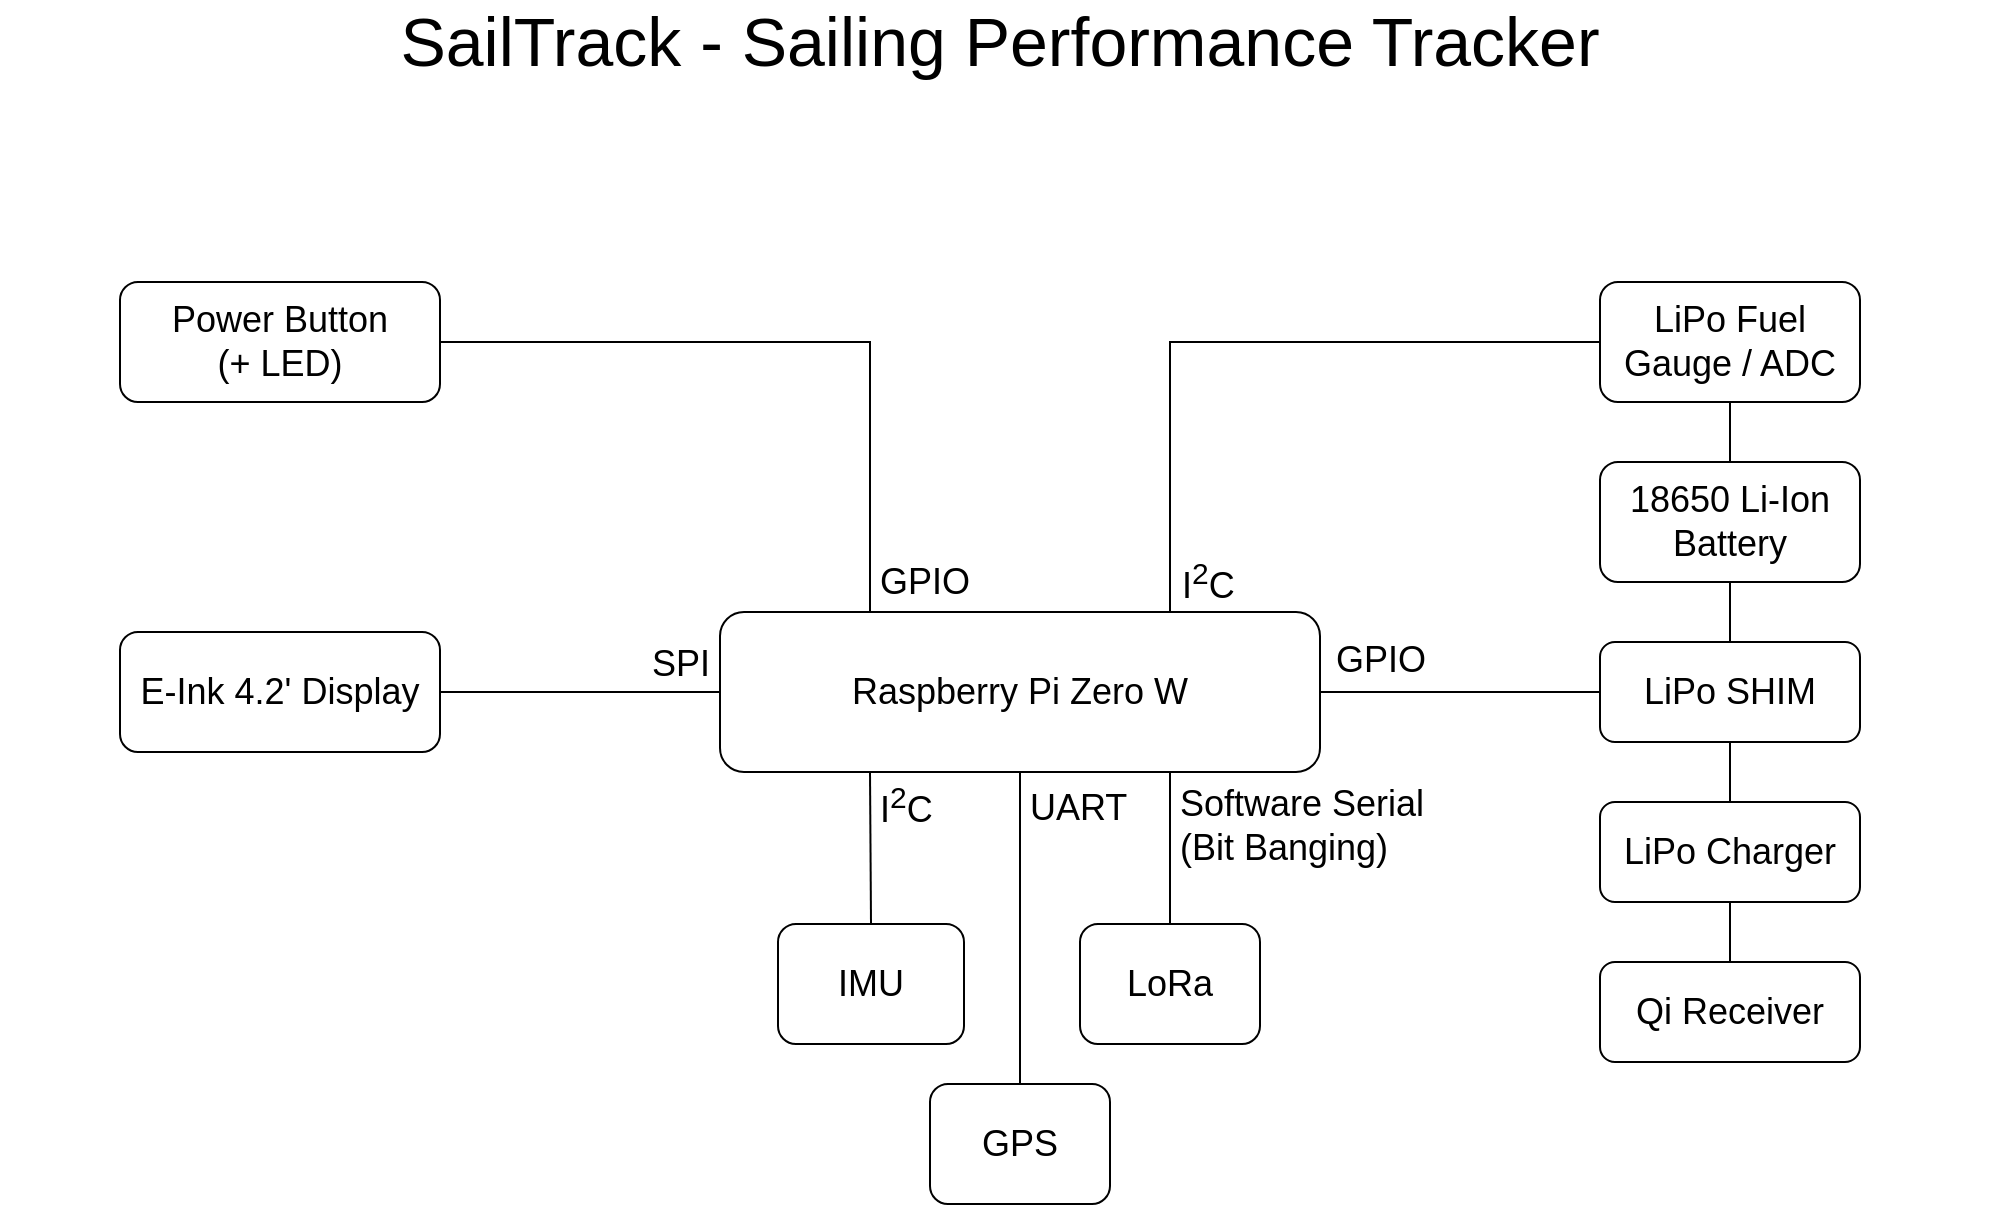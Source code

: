 <mxfile version="13.6.2" type="github" pages="2">
  <diagram id="V4FTzWyZD4six6puE1jL" name="Block Scheme">
    <mxGraphModel dx="976" dy="928" grid="1" gridSize="10" guides="1" tooltips="1" connect="1" arrows="1" fold="1" page="1" pageScale="1" pageWidth="1169" pageHeight="827" math="0" shadow="0">
      <root>
        <mxCell id="0" />
        <mxCell id="1" parent="0" />
        <mxCell id="_kuUMLCEP43ewe5qfL54-1" value="SailTrack - Sailing Performance Tracker" style="text;html=1;strokeColor=none;fillColor=none;align=center;verticalAlign=middle;whiteSpace=wrap;rounded=0;fontFamily=Helvetica;FType=g;fontStyle=0;fontSize=34;labelBorderColor=none;" parent="1" vertex="1">
          <mxGeometry x="80" y="40" width="1000" height="40" as="geometry" />
        </mxCell>
        <mxCell id="_kuUMLCEP43ewe5qfL54-18" style="edgeStyle=orthogonalEdgeStyle;rounded=0;orthogonalLoop=1;jettySize=auto;html=1;exitX=1;exitY=0.5;exitDx=0;exitDy=0;entryX=0;entryY=0.5;entryDx=0;entryDy=0;endArrow=none;endFill=0;fontFamily=Helvetica;fontSize=18;" parent="1" source="_kuUMLCEP43ewe5qfL54-2" target="_kuUMLCEP43ewe5qfL54-7" edge="1">
          <mxGeometry relative="1" as="geometry" />
        </mxCell>
        <mxCell id="_kuUMLCEP43ewe5qfL54-49" value="GPIO" style="edgeLabel;html=1;align=center;verticalAlign=middle;resizable=0;points=[];fontSize=18;fontFamily=Helvetica;" parent="_kuUMLCEP43ewe5qfL54-18" vertex="1" connectable="0">
          <mxGeometry x="-0.307" relative="1" as="geometry">
            <mxPoint x="-19.24" y="-16" as="offset" />
          </mxGeometry>
        </mxCell>
        <mxCell id="_kuUMLCEP43ewe5qfL54-2" value="&lt;font style=&quot;font-size: 18px&quot;&gt;Raspberry Pi Zero W&lt;/font&gt;" style="rounded=1;whiteSpace=wrap;html=1;fontFamily=Helvetica;fontSize=18;align=center;" parent="1" vertex="1">
          <mxGeometry x="440" y="345" width="300" height="80" as="geometry" />
        </mxCell>
        <mxCell id="_kuUMLCEP43ewe5qfL54-20" style="edgeStyle=orthogonalEdgeStyle;rounded=0;orthogonalLoop=1;jettySize=auto;html=1;exitX=0.5;exitY=1;exitDx=0;exitDy=0;entryX=0.5;entryY=0;entryDx=0;entryDy=0;endArrow=none;endFill=0;fontFamily=Helvetica;fontSize=18;" parent="1" source="_kuUMLCEP43ewe5qfL54-5" target="_kuUMLCEP43ewe5qfL54-7" edge="1">
          <mxGeometry relative="1" as="geometry" />
        </mxCell>
        <mxCell id="_kuUMLCEP43ewe5qfL54-5" value="&lt;font style=&quot;font-size: 18px&quot;&gt;18650 Li-Ion Battery&lt;/font&gt;" style="rounded=1;whiteSpace=wrap;html=1;fontFamily=Helvetica;fontSize=18;align=center;" parent="1" vertex="1">
          <mxGeometry x="880" y="270" width="130" height="60" as="geometry" />
        </mxCell>
        <mxCell id="_kuUMLCEP43ewe5qfL54-21" style="edgeStyle=orthogonalEdgeStyle;rounded=0;orthogonalLoop=1;jettySize=auto;html=1;exitX=0.5;exitY=1;exitDx=0;exitDy=0;entryX=0.5;entryY=0;entryDx=0;entryDy=0;endArrow=none;endFill=0;fontFamily=Helvetica;fontSize=18;" parent="1" source="_kuUMLCEP43ewe5qfL54-7" target="_kuUMLCEP43ewe5qfL54-9" edge="1">
          <mxGeometry relative="1" as="geometry" />
        </mxCell>
        <mxCell id="_kuUMLCEP43ewe5qfL54-7" value="&lt;font style=&quot;font-size: 18px&quot;&gt;LiPo SHIM&lt;/font&gt;" style="rounded=1;whiteSpace=wrap;html=1;fontFamily=Helvetica;fontSize=18;align=center;" parent="1" vertex="1">
          <mxGeometry x="880" y="360" width="130" height="50" as="geometry" />
        </mxCell>
        <mxCell id="_kuUMLCEP43ewe5qfL54-22" style="edgeStyle=orthogonalEdgeStyle;rounded=0;orthogonalLoop=1;jettySize=auto;html=1;exitX=0.5;exitY=1;exitDx=0;exitDy=0;entryX=0.5;entryY=0;entryDx=0;entryDy=0;endArrow=none;endFill=0;fontFamily=Helvetica;fontSize=18;" parent="1" source="_kuUMLCEP43ewe5qfL54-9" target="_kuUMLCEP43ewe5qfL54-11" edge="1">
          <mxGeometry relative="1" as="geometry" />
        </mxCell>
        <mxCell id="_kuUMLCEP43ewe5qfL54-9" value="&lt;font style=&quot;font-size: 18px&quot;&gt;LiPo&amp;nbsp;Charger&lt;/font&gt;" style="rounded=1;whiteSpace=wrap;html=1;fontFamily=Helvetica;fontSize=18;align=center;" parent="1" vertex="1">
          <mxGeometry x="880" y="440" width="130" height="50" as="geometry" />
        </mxCell>
        <mxCell id="_kuUMLCEP43ewe5qfL54-11" value="&lt;font style=&quot;font-size: 18px&quot;&gt;Qi Receiver&lt;/font&gt;" style="rounded=1;whiteSpace=wrap;html=1;fontFamily=Helvetica;fontSize=18;align=center;" parent="1" vertex="1">
          <mxGeometry x="880" y="520" width="130" height="50" as="geometry" />
        </mxCell>
        <mxCell id="_kuUMLCEP43ewe5qfL54-16" style="edgeStyle=orthogonalEdgeStyle;rounded=0;orthogonalLoop=1;jettySize=auto;html=1;exitX=0.5;exitY=1;exitDx=0;exitDy=0;endArrow=none;endFill=0;fontFamily=Helvetica;fontSize=18;" parent="1" source="_kuUMLCEP43ewe5qfL54-5" target="_kuUMLCEP43ewe5qfL54-5" edge="1">
          <mxGeometry relative="1" as="geometry" />
        </mxCell>
        <mxCell id="_kuUMLCEP43ewe5qfL54-19" style="edgeStyle=orthogonalEdgeStyle;rounded=0;orthogonalLoop=1;jettySize=auto;html=1;exitX=0.5;exitY=1;exitDx=0;exitDy=0;entryX=0.5;entryY=0;entryDx=0;entryDy=0;endArrow=none;endFill=0;fontFamily=Helvetica;fontSize=18;" parent="1" source="_kuUMLCEP43ewe5qfL54-17" target="_kuUMLCEP43ewe5qfL54-5" edge="1">
          <mxGeometry relative="1" as="geometry" />
        </mxCell>
        <mxCell id="_kuUMLCEP43ewe5qfL54-23" style="edgeStyle=orthogonalEdgeStyle;rounded=0;orthogonalLoop=1;jettySize=auto;html=1;exitX=0;exitY=0.5;exitDx=0;exitDy=0;entryX=0.75;entryY=0;entryDx=0;entryDy=0;endArrow=none;endFill=0;fontFamily=Helvetica;fontSize=18;" parent="1" source="_kuUMLCEP43ewe5qfL54-17" target="_kuUMLCEP43ewe5qfL54-2" edge="1">
          <mxGeometry relative="1" as="geometry" />
        </mxCell>
        <mxCell id="_kuUMLCEP43ewe5qfL54-24" value="I&lt;sup&gt;2&lt;/sup&gt;C" style="edgeLabel;html=1;align=left;verticalAlign=middle;resizable=0;points=[];fontSize=18;fontFamily=Helvetica;" parent="_kuUMLCEP43ewe5qfL54-23" vertex="1" connectable="0">
          <mxGeometry x="-0.332" y="-4" relative="1" as="geometry">
            <mxPoint x="-93.53" y="123.97" as="offset" />
          </mxGeometry>
        </mxCell>
        <mxCell id="_kuUMLCEP43ewe5qfL54-17" value="&lt;font style=&quot;font-size: 18px&quot;&gt;LiPo Fuel Gauge / ADC&lt;/font&gt;" style="rounded=1;whiteSpace=wrap;html=1;fontFamily=Helvetica;fontSize=18;align=center;" parent="1" vertex="1">
          <mxGeometry x="880" y="180" width="130" height="60" as="geometry" />
        </mxCell>
        <mxCell id="_kuUMLCEP43ewe5qfL54-26" style="edgeStyle=orthogonalEdgeStyle;rounded=0;orthogonalLoop=1;jettySize=auto;html=1;exitX=0.5;exitY=0;exitDx=0;exitDy=0;entryX=0.75;entryY=1;entryDx=0;entryDy=0;endArrow=none;endFill=0;fontFamily=Helvetica;fontSize=18;" parent="1" source="_kuUMLCEP43ewe5qfL54-25" target="_kuUMLCEP43ewe5qfL54-2" edge="1">
          <mxGeometry relative="1" as="geometry" />
        </mxCell>
        <mxCell id="_kuUMLCEP43ewe5qfL54-27" value="Software Serial&lt;br&gt;(Bit Banging)" style="edgeLabel;html=1;align=left;verticalAlign=middle;resizable=0;points=[];fontSize=18;fontFamily=Helvetica;" parent="_kuUMLCEP43ewe5qfL54-26" vertex="1" connectable="0">
          <mxGeometry x="0.231" y="-1" relative="1" as="geometry">
            <mxPoint x="2" y="-2" as="offset" />
          </mxGeometry>
        </mxCell>
        <mxCell id="_kuUMLCEP43ewe5qfL54-25" value="&lt;font style=&quot;font-size: 18px&quot;&gt;LoRa&lt;/font&gt;" style="rounded=1;whiteSpace=wrap;html=1;fontFamily=Helvetica;fontSize=18;align=center;" parent="1" vertex="1">
          <mxGeometry x="620" y="501" width="90" height="60" as="geometry" />
        </mxCell>
        <mxCell id="_kuUMLCEP43ewe5qfL54-29" style="edgeStyle=orthogonalEdgeStyle;rounded=0;orthogonalLoop=1;jettySize=auto;html=1;exitX=0.5;exitY=0;exitDx=0;exitDy=0;entryX=0.5;entryY=1;entryDx=0;entryDy=0;endArrow=none;endFill=0;fontFamily=Helvetica;fontSize=18;" parent="1" source="_kuUMLCEP43ewe5qfL54-28" target="_kuUMLCEP43ewe5qfL54-2" edge="1">
          <mxGeometry relative="1" as="geometry" />
        </mxCell>
        <mxCell id="_kuUMLCEP43ewe5qfL54-30" value="UART" style="edgeLabel;html=1;align=left;verticalAlign=middle;resizable=0;points=[];fontSize=18;fontFamily=Helvetica;" parent="_kuUMLCEP43ewe5qfL54-29" vertex="1" connectable="0">
          <mxGeometry x="0.69" y="2" relative="1" as="geometry">
            <mxPoint x="5" y="-6" as="offset" />
          </mxGeometry>
        </mxCell>
        <mxCell id="_kuUMLCEP43ewe5qfL54-28" value="&lt;font style=&quot;font-size: 18px&quot;&gt;GPS&lt;/font&gt;" style="rounded=1;whiteSpace=wrap;html=1;fontFamily=Helvetica;fontSize=18;align=center;" parent="1" vertex="1">
          <mxGeometry x="545" y="581" width="90" height="60" as="geometry" />
        </mxCell>
        <mxCell id="_kuUMLCEP43ewe5qfL54-33" style="edgeStyle=orthogonalEdgeStyle;rounded=0;orthogonalLoop=1;jettySize=auto;html=1;exitX=1;exitY=0.5;exitDx=0;exitDy=0;endArrow=none;endFill=0;fontFamily=Helvetica;fontSize=18;entryX=0;entryY=0.5;entryDx=0;entryDy=0;" parent="1" source="_kuUMLCEP43ewe5qfL54-31" target="_kuUMLCEP43ewe5qfL54-2" edge="1">
          <mxGeometry relative="1" as="geometry">
            <mxPoint x="400" y="421" as="targetPoint" />
          </mxGeometry>
        </mxCell>
        <mxCell id="_kuUMLCEP43ewe5qfL54-35" value="SPI" style="edgeLabel;html=1;align=center;verticalAlign=middle;resizable=0;points=[];fontSize=18;fontFamily=Helvetica;" parent="_kuUMLCEP43ewe5qfL54-33" vertex="1" connectable="0">
          <mxGeometry x="-0.231" y="-2" relative="1" as="geometry">
            <mxPoint x="66" y="-16" as="offset" />
          </mxGeometry>
        </mxCell>
        <mxCell id="_kuUMLCEP43ewe5qfL54-31" value="&lt;font style=&quot;font-size: 18px&quot;&gt;E-Ink 4.2&#39; Display&lt;br&gt;&lt;/font&gt;" style="rounded=1;whiteSpace=wrap;html=1;fontFamily=Helvetica;fontSize=18;align=center;" parent="1" vertex="1">
          <mxGeometry x="140" y="355" width="160" height="60" as="geometry" />
        </mxCell>
        <mxCell id="RB5By_EOV244bR9bT9yz-2" style="edgeStyle=orthogonalEdgeStyle;rounded=0;orthogonalLoop=1;jettySize=auto;html=1;exitX=0.5;exitY=0;exitDx=0;exitDy=0;entryX=0.25;entryY=1;entryDx=0;entryDy=0;endArrow=none;endFill=0;" edge="1" parent="1" source="_kuUMLCEP43ewe5qfL54-36" target="_kuUMLCEP43ewe5qfL54-2">
          <mxGeometry relative="1" as="geometry">
            <Array as="points">
              <mxPoint x="515" y="501" />
            </Array>
          </mxGeometry>
        </mxCell>
        <mxCell id="RB5By_EOV244bR9bT9yz-4" value="&lt;font style=&quot;font-size: 18px&quot;&gt;I&lt;sup&gt;2&lt;/sup&gt;C&lt;/font&gt;" style="edgeLabel;html=1;align=left;verticalAlign=middle;resizable=0;points=[];" vertex="1" connectable="0" parent="RB5By_EOV244bR9bT9yz-2">
          <mxGeometry x="0.132" y="3" relative="1" as="geometry">
            <mxPoint x="6.28" y="-16.02" as="offset" />
          </mxGeometry>
        </mxCell>
        <mxCell id="_kuUMLCEP43ewe5qfL54-36" value="&lt;font style=&quot;font-size: 18px&quot;&gt;IMU&lt;/font&gt;" style="rounded=1;whiteSpace=wrap;html=1;fontFamily=Helvetica;fontSize=18;align=center;" parent="1" vertex="1">
          <mxGeometry x="469" y="501" width="93" height="60" as="geometry" />
        </mxCell>
        <mxCell id="_kuUMLCEP43ewe5qfL54-46" style="edgeStyle=orthogonalEdgeStyle;rounded=0;orthogonalLoop=1;jettySize=auto;html=1;exitX=1;exitY=0.5;exitDx=0;exitDy=0;entryX=0.25;entryY=0;entryDx=0;entryDy=0;endArrow=none;endFill=0;fontFamily=Helvetica;fontSize=18;" parent="1" source="_kuUMLCEP43ewe5qfL54-45" target="_kuUMLCEP43ewe5qfL54-2" edge="1">
          <mxGeometry relative="1" as="geometry" />
        </mxCell>
        <mxCell id="_kuUMLCEP43ewe5qfL54-47" value="GPIO" style="edgeLabel;html=1;align=left;verticalAlign=middle;resizable=0;points=[];fontSize=18;fontFamily=Helvetica;" parent="_kuUMLCEP43ewe5qfL54-46" vertex="1" connectable="0">
          <mxGeometry x="0.789" y="-1" relative="1" as="geometry">
            <mxPoint x="3.51" y="21.86" as="offset" />
          </mxGeometry>
        </mxCell>
        <mxCell id="_kuUMLCEP43ewe5qfL54-45" value="&lt;font style=&quot;font-size: 18px&quot;&gt;Power Button&lt;br&gt;(+ LED)&lt;/font&gt;" style="rounded=1;whiteSpace=wrap;html=1;fontFamily=Helvetica;fontSize=18;align=center;" parent="1" vertex="1">
          <mxGeometry x="140" y="180" width="160" height="60" as="geometry" />
        </mxCell>
      </root>
    </mxGraphModel>
  </diagram>
  <diagram id="g20sDvktE_r00n4ZqlQJ" name="BOM">
    
    <mxGraphModel dx="1186" dy="787" grid="1" gridSize="10" guides="1" tooltips="1" connect="1" arrows="1" fold="1" page="1" pageScale="1" pageWidth="1169" pageHeight="827" math="0" shadow="0">
      
      <root>
        
        <mxCell id="J0wIaJuEciS36xcbJnE0-0" />
        
        <mxCell id="J0wIaJuEciS36xcbJnE0-1" parent="J0wIaJuEciS36xcbJnE0-0" />
        
        <mxCell id="zVRxYPOZLo6mRkJVQPG_-0" value="Bill Of Materials" style="text;html=1;strokeColor=none;fillColor=none;align=left;verticalAlign=middle;whiteSpace=wrap;rounded=0;fontFamily=Helvetica;FType=g;fontStyle=0;fontSize=34;labelBorderColor=none;" vertex="1" parent="J0wIaJuEciS36xcbJnE0-1">
          
          <mxGeometry x="80" y="40" width="1000" height="40" as="geometry" />
          
        </mxCell>
        
      </root>
      
    </mxGraphModel>
    
  </diagram>
</mxfile>
